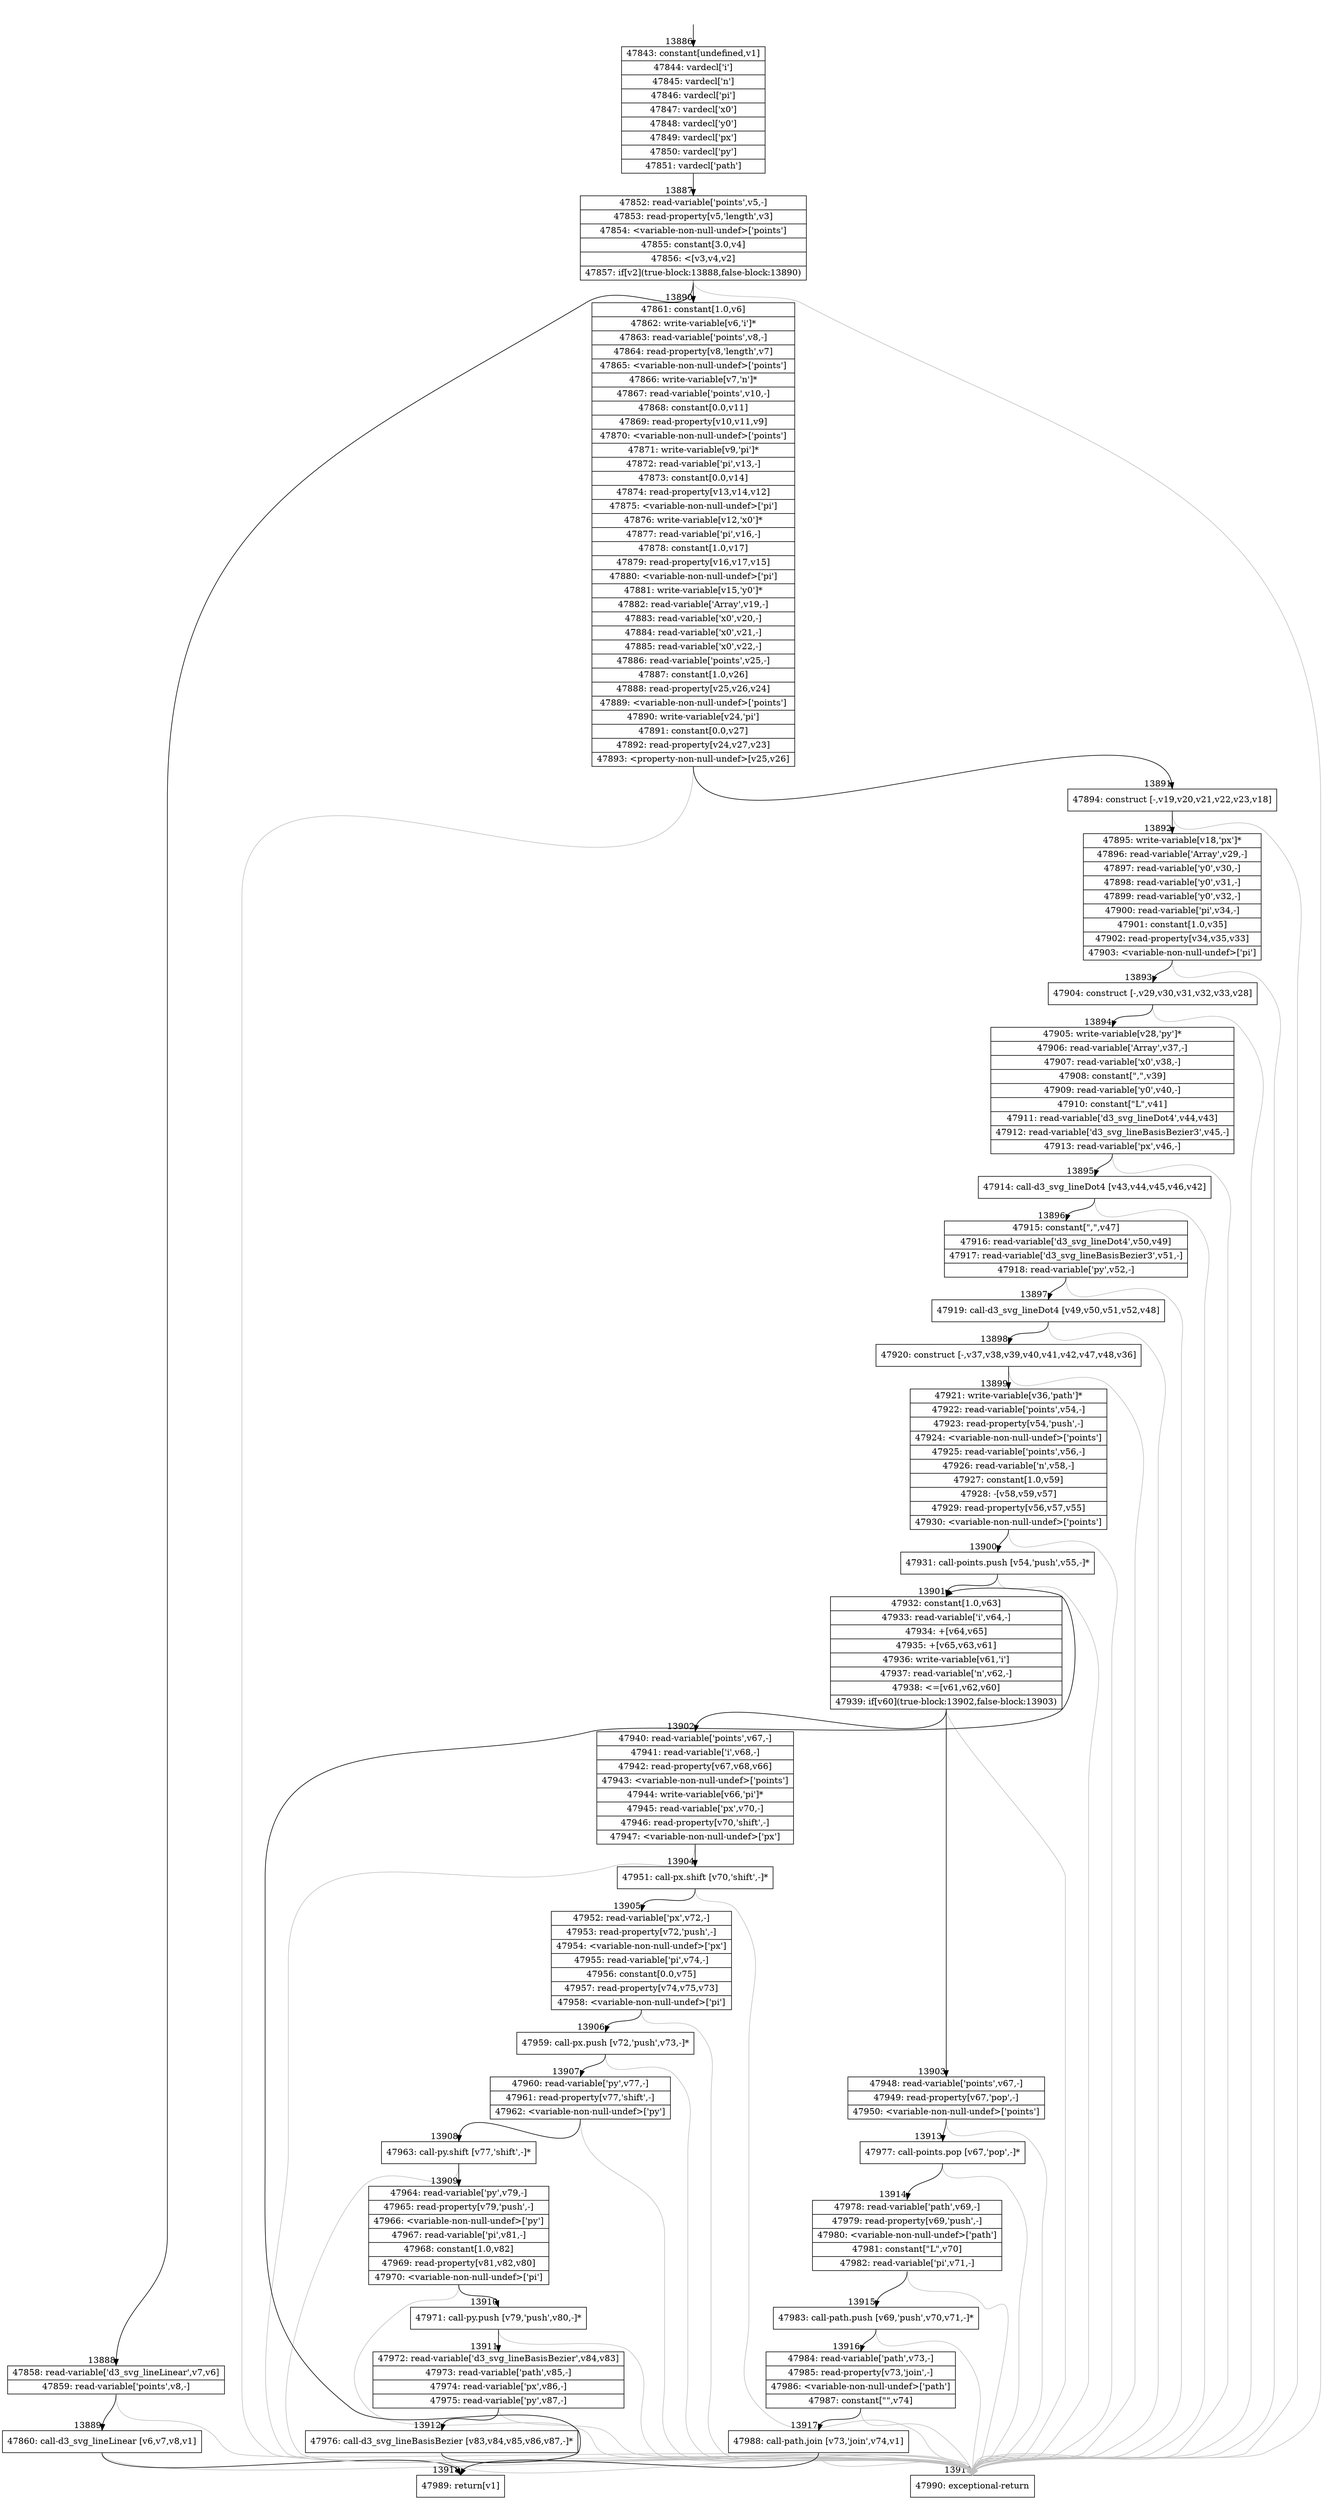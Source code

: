 digraph {
rankdir="TD"
BB_entry1288[shape=none,label=""];
BB_entry1288 -> BB13886 [tailport=s, headport=n, headlabel="    13886"]
BB13886 [shape=record label="{47843: constant[undefined,v1]|47844: vardecl['i']|47845: vardecl['n']|47846: vardecl['pi']|47847: vardecl['x0']|47848: vardecl['y0']|47849: vardecl['px']|47850: vardecl['py']|47851: vardecl['path']}" ] 
BB13886 -> BB13887 [tailport=s, headport=n, headlabel="      13887"]
BB13887 [shape=record label="{47852: read-variable['points',v5,-]|47853: read-property[v5,'length',v3]|47854: \<variable-non-null-undef\>['points']|47855: constant[3.0,v4]|47856: \<[v3,v4,v2]|47857: if[v2](true-block:13888,false-block:13890)}" ] 
BB13887 -> BB13888 [tailport=s, headport=n, headlabel="      13888"]
BB13887 -> BB13890 [tailport=s, headport=n, headlabel="      13890"]
BB13887 -> BB13919 [tailport=s, headport=n, color=gray, headlabel="      13919"]
BB13888 [shape=record label="{47858: read-variable['d3_svg_lineLinear',v7,v6]|47859: read-variable['points',v8,-]}" ] 
BB13888 -> BB13889 [tailport=s, headport=n, headlabel="      13889"]
BB13888 -> BB13919 [tailport=s, headport=n, color=gray]
BB13889 [shape=record label="{47860: call-d3_svg_lineLinear [v6,v7,v8,v1]}" ] 
BB13889 -> BB13918 [tailport=s, headport=n, headlabel="      13918"]
BB13889 -> BB13919 [tailport=s, headport=n, color=gray]
BB13890 [shape=record label="{47861: constant[1.0,v6]|47862: write-variable[v6,'i']*|47863: read-variable['points',v8,-]|47864: read-property[v8,'length',v7]|47865: \<variable-non-null-undef\>['points']|47866: write-variable[v7,'n']*|47867: read-variable['points',v10,-]|47868: constant[0.0,v11]|47869: read-property[v10,v11,v9]|47870: \<variable-non-null-undef\>['points']|47871: write-variable[v9,'pi']*|47872: read-variable['pi',v13,-]|47873: constant[0.0,v14]|47874: read-property[v13,v14,v12]|47875: \<variable-non-null-undef\>['pi']|47876: write-variable[v12,'x0']*|47877: read-variable['pi',v16,-]|47878: constant[1.0,v17]|47879: read-property[v16,v17,v15]|47880: \<variable-non-null-undef\>['pi']|47881: write-variable[v15,'y0']*|47882: read-variable['Array',v19,-]|47883: read-variable['x0',v20,-]|47884: read-variable['x0',v21,-]|47885: read-variable['x0',v22,-]|47886: read-variable['points',v25,-]|47887: constant[1.0,v26]|47888: read-property[v25,v26,v24]|47889: \<variable-non-null-undef\>['points']|47890: write-variable[v24,'pi']|47891: constant[0.0,v27]|47892: read-property[v24,v27,v23]|47893: \<property-non-null-undef\>[v25,v26]}" ] 
BB13890 -> BB13891 [tailport=s, headport=n, headlabel="      13891"]
BB13890 -> BB13919 [tailport=s, headport=n, color=gray]
BB13891 [shape=record label="{47894: construct [-,v19,v20,v21,v22,v23,v18]}" ] 
BB13891 -> BB13892 [tailport=s, headport=n, headlabel="      13892"]
BB13891 -> BB13919 [tailport=s, headport=n, color=gray]
BB13892 [shape=record label="{47895: write-variable[v18,'px']*|47896: read-variable['Array',v29,-]|47897: read-variable['y0',v30,-]|47898: read-variable['y0',v31,-]|47899: read-variable['y0',v32,-]|47900: read-variable['pi',v34,-]|47901: constant[1.0,v35]|47902: read-property[v34,v35,v33]|47903: \<variable-non-null-undef\>['pi']}" ] 
BB13892 -> BB13893 [tailport=s, headport=n, headlabel="      13893"]
BB13892 -> BB13919 [tailport=s, headport=n, color=gray]
BB13893 [shape=record label="{47904: construct [-,v29,v30,v31,v32,v33,v28]}" ] 
BB13893 -> BB13894 [tailport=s, headport=n, headlabel="      13894"]
BB13893 -> BB13919 [tailport=s, headport=n, color=gray]
BB13894 [shape=record label="{47905: write-variable[v28,'py']*|47906: read-variable['Array',v37,-]|47907: read-variable['x0',v38,-]|47908: constant[\",\",v39]|47909: read-variable['y0',v40,-]|47910: constant[\"L\",v41]|47911: read-variable['d3_svg_lineDot4',v44,v43]|47912: read-variable['d3_svg_lineBasisBezier3',v45,-]|47913: read-variable['px',v46,-]}" ] 
BB13894 -> BB13895 [tailport=s, headport=n, headlabel="      13895"]
BB13894 -> BB13919 [tailport=s, headport=n, color=gray]
BB13895 [shape=record label="{47914: call-d3_svg_lineDot4 [v43,v44,v45,v46,v42]}" ] 
BB13895 -> BB13896 [tailport=s, headport=n, headlabel="      13896"]
BB13895 -> BB13919 [tailport=s, headport=n, color=gray]
BB13896 [shape=record label="{47915: constant[\",\",v47]|47916: read-variable['d3_svg_lineDot4',v50,v49]|47917: read-variable['d3_svg_lineBasisBezier3',v51,-]|47918: read-variable['py',v52,-]}" ] 
BB13896 -> BB13897 [tailport=s, headport=n, headlabel="      13897"]
BB13896 -> BB13919 [tailport=s, headport=n, color=gray]
BB13897 [shape=record label="{47919: call-d3_svg_lineDot4 [v49,v50,v51,v52,v48]}" ] 
BB13897 -> BB13898 [tailport=s, headport=n, headlabel="      13898"]
BB13897 -> BB13919 [tailport=s, headport=n, color=gray]
BB13898 [shape=record label="{47920: construct [-,v37,v38,v39,v40,v41,v42,v47,v48,v36]}" ] 
BB13898 -> BB13899 [tailport=s, headport=n, headlabel="      13899"]
BB13898 -> BB13919 [tailport=s, headport=n, color=gray]
BB13899 [shape=record label="{47921: write-variable[v36,'path']*|47922: read-variable['points',v54,-]|47923: read-property[v54,'push',-]|47924: \<variable-non-null-undef\>['points']|47925: read-variable['points',v56,-]|47926: read-variable['n',v58,-]|47927: constant[1.0,v59]|47928: -[v58,v59,v57]|47929: read-property[v56,v57,v55]|47930: \<variable-non-null-undef\>['points']}" ] 
BB13899 -> BB13900 [tailport=s, headport=n, headlabel="      13900"]
BB13899 -> BB13919 [tailport=s, headport=n, color=gray]
BB13900 [shape=record label="{47931: call-points.push [v54,'push',v55,-]*}" ] 
BB13900 -> BB13901 [tailport=s, headport=n, headlabel="      13901"]
BB13900 -> BB13919 [tailport=s, headport=n, color=gray]
BB13901 [shape=record label="{47932: constant[1.0,v63]|47933: read-variable['i',v64,-]|47934: +[v64,v65]|47935: +[v65,v63,v61]|47936: write-variable[v61,'i']|47937: read-variable['n',v62,-]|47938: \<=[v61,v62,v60]|47939: if[v60](true-block:13902,false-block:13903)}" ] 
BB13901 -> BB13902 [tailport=s, headport=n, headlabel="      13902"]
BB13901 -> BB13903 [tailport=s, headport=n, headlabel="      13903"]
BB13901 -> BB13919 [tailport=s, headport=n, color=gray]
BB13902 [shape=record label="{47940: read-variable['points',v67,-]|47941: read-variable['i',v68,-]|47942: read-property[v67,v68,v66]|47943: \<variable-non-null-undef\>['points']|47944: write-variable[v66,'pi']*|47945: read-variable['px',v70,-]|47946: read-property[v70,'shift',-]|47947: \<variable-non-null-undef\>['px']}" ] 
BB13902 -> BB13904 [tailport=s, headport=n, headlabel="      13904"]
BB13902 -> BB13919 [tailport=s, headport=n, color=gray]
BB13903 [shape=record label="{47948: read-variable['points',v67,-]|47949: read-property[v67,'pop',-]|47950: \<variable-non-null-undef\>['points']}" ] 
BB13903 -> BB13913 [tailport=s, headport=n, headlabel="      13913"]
BB13903 -> BB13919 [tailport=s, headport=n, color=gray]
BB13904 [shape=record label="{47951: call-px.shift [v70,'shift',-]*}" ] 
BB13904 -> BB13905 [tailport=s, headport=n, headlabel="      13905"]
BB13904 -> BB13919 [tailport=s, headport=n, color=gray]
BB13905 [shape=record label="{47952: read-variable['px',v72,-]|47953: read-property[v72,'push',-]|47954: \<variable-non-null-undef\>['px']|47955: read-variable['pi',v74,-]|47956: constant[0.0,v75]|47957: read-property[v74,v75,v73]|47958: \<variable-non-null-undef\>['pi']}" ] 
BB13905 -> BB13906 [tailport=s, headport=n, headlabel="      13906"]
BB13905 -> BB13919 [tailport=s, headport=n, color=gray]
BB13906 [shape=record label="{47959: call-px.push [v72,'push',v73,-]*}" ] 
BB13906 -> BB13907 [tailport=s, headport=n, headlabel="      13907"]
BB13906 -> BB13919 [tailport=s, headport=n, color=gray]
BB13907 [shape=record label="{47960: read-variable['py',v77,-]|47961: read-property[v77,'shift',-]|47962: \<variable-non-null-undef\>['py']}" ] 
BB13907 -> BB13908 [tailport=s, headport=n, headlabel="      13908"]
BB13907 -> BB13919 [tailport=s, headport=n, color=gray]
BB13908 [shape=record label="{47963: call-py.shift [v77,'shift',-]*}" ] 
BB13908 -> BB13909 [tailport=s, headport=n, headlabel="      13909"]
BB13908 -> BB13919 [tailport=s, headport=n, color=gray]
BB13909 [shape=record label="{47964: read-variable['py',v79,-]|47965: read-property[v79,'push',-]|47966: \<variable-non-null-undef\>['py']|47967: read-variable['pi',v81,-]|47968: constant[1.0,v82]|47969: read-property[v81,v82,v80]|47970: \<variable-non-null-undef\>['pi']}" ] 
BB13909 -> BB13910 [tailport=s, headport=n, headlabel="      13910"]
BB13909 -> BB13919 [tailport=s, headport=n, color=gray]
BB13910 [shape=record label="{47971: call-py.push [v79,'push',v80,-]*}" ] 
BB13910 -> BB13911 [tailport=s, headport=n, headlabel="      13911"]
BB13910 -> BB13919 [tailport=s, headport=n, color=gray]
BB13911 [shape=record label="{47972: read-variable['d3_svg_lineBasisBezier',v84,v83]|47973: read-variable['path',v85,-]|47974: read-variable['px',v86,-]|47975: read-variable['py',v87,-]}" ] 
BB13911 -> BB13912 [tailport=s, headport=n, headlabel="      13912"]
BB13911 -> BB13919 [tailport=s, headport=n, color=gray]
BB13912 [shape=record label="{47976: call-d3_svg_lineBasisBezier [v83,v84,v85,v86,v87,-]*}" ] 
BB13912 -> BB13901 [tailport=s, headport=n]
BB13912 -> BB13919 [tailport=s, headport=n, color=gray]
BB13913 [shape=record label="{47977: call-points.pop [v67,'pop',-]*}" ] 
BB13913 -> BB13914 [tailport=s, headport=n, headlabel="      13914"]
BB13913 -> BB13919 [tailport=s, headport=n, color=gray]
BB13914 [shape=record label="{47978: read-variable['path',v69,-]|47979: read-property[v69,'push',-]|47980: \<variable-non-null-undef\>['path']|47981: constant[\"L\",v70]|47982: read-variable['pi',v71,-]}" ] 
BB13914 -> BB13915 [tailport=s, headport=n, headlabel="      13915"]
BB13914 -> BB13919 [tailport=s, headport=n, color=gray]
BB13915 [shape=record label="{47983: call-path.push [v69,'push',v70,v71,-]*}" ] 
BB13915 -> BB13916 [tailport=s, headport=n, headlabel="      13916"]
BB13915 -> BB13919 [tailport=s, headport=n, color=gray]
BB13916 [shape=record label="{47984: read-variable['path',v73,-]|47985: read-property[v73,'join',-]|47986: \<variable-non-null-undef\>['path']|47987: constant[\"\",v74]}" ] 
BB13916 -> BB13917 [tailport=s, headport=n, headlabel="      13917"]
BB13916 -> BB13919 [tailport=s, headport=n, color=gray]
BB13917 [shape=record label="{47988: call-path.join [v73,'join',v74,v1]}" ] 
BB13917 -> BB13918 [tailport=s, headport=n]
BB13917 -> BB13919 [tailport=s, headport=n, color=gray]
BB13918 [shape=record label="{47989: return[v1]}" ] 
BB13919 [shape=record label="{47990: exceptional-return}" ] 
//#$~ 8235
}
